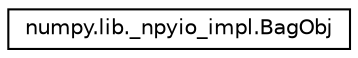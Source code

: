 digraph "Graphical Class Hierarchy"
{
 // LATEX_PDF_SIZE
  edge [fontname="Helvetica",fontsize="10",labelfontname="Helvetica",labelfontsize="10"];
  node [fontname="Helvetica",fontsize="10",shape=record];
  rankdir="LR";
  Node0 [label="numpy.lib._npyio_impl.BagObj",height=0.2,width=0.4,color="black", fillcolor="white", style="filled",URL="$classnumpy_1_1lib_1_1__npyio__impl_1_1BagObj.html",tooltip=" "];
}
